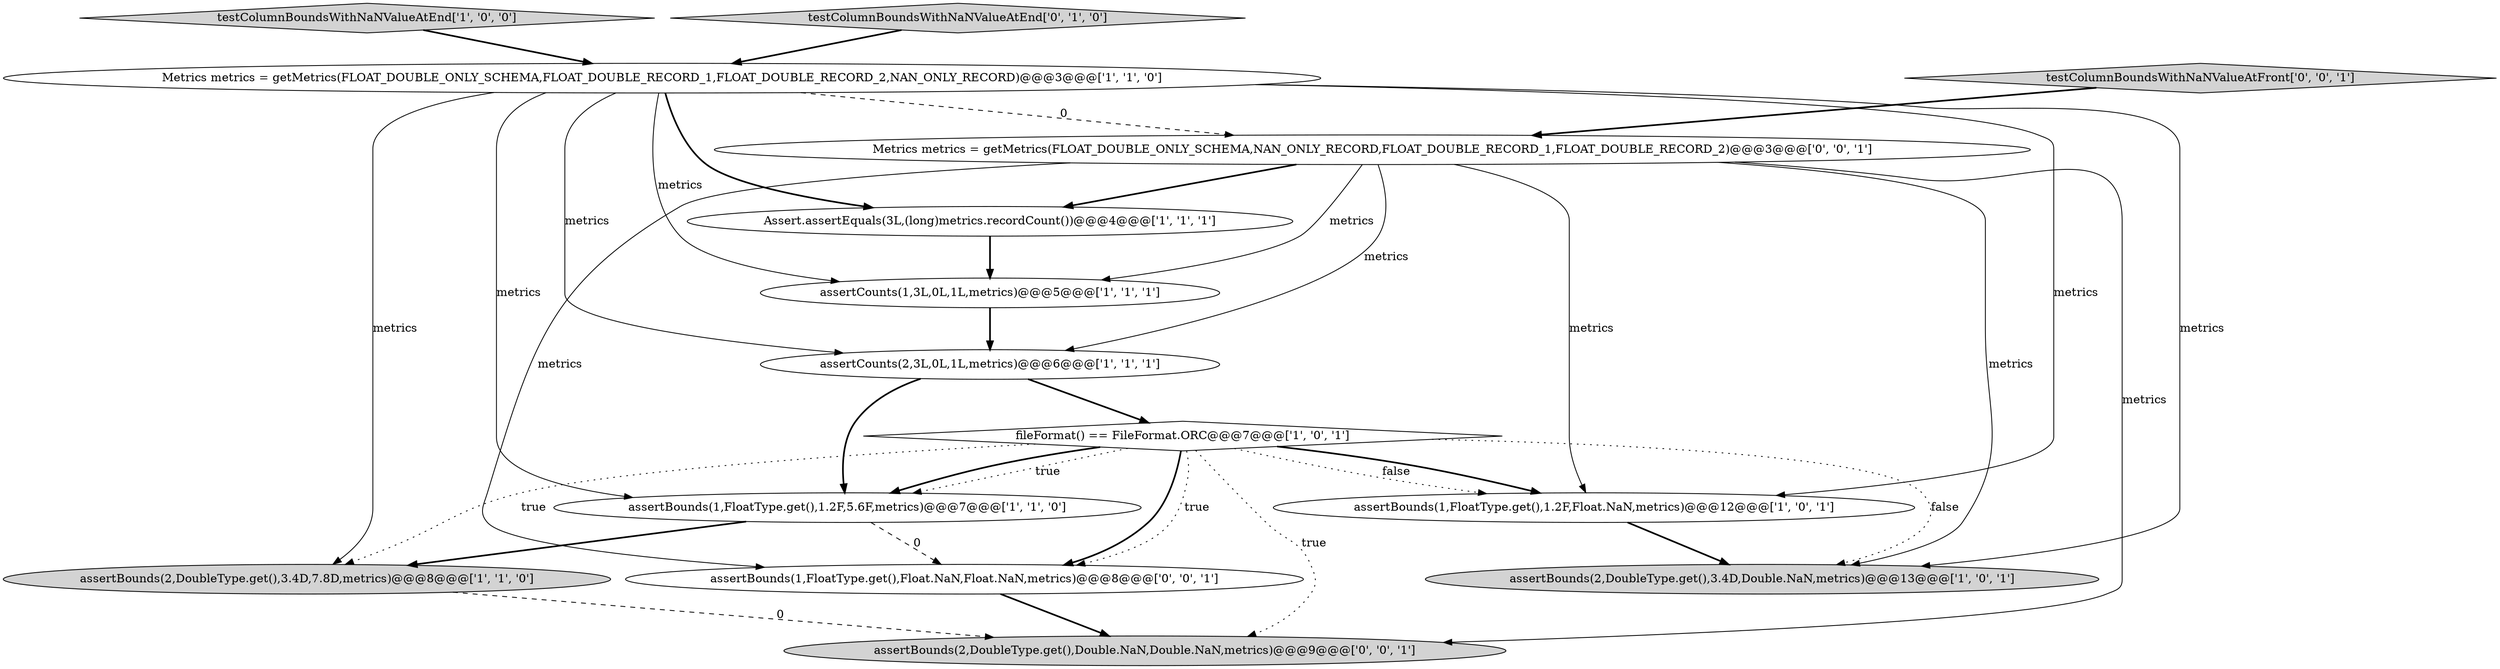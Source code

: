 digraph {
3 [style = filled, label = "assertBounds(1,FloatType.get(),1.2F,Float.NaN,metrics)@@@12@@@['1', '0', '1']", fillcolor = white, shape = ellipse image = "AAA0AAABBB1BBB"];
9 [style = filled, label = "assertCounts(1,3L,0L,1L,metrics)@@@5@@@['1', '1', '1']", fillcolor = white, shape = ellipse image = "AAA0AAABBB1BBB"];
14 [style = filled, label = "testColumnBoundsWithNaNValueAtFront['0', '0', '1']", fillcolor = lightgray, shape = diamond image = "AAA0AAABBB3BBB"];
5 [style = filled, label = "testColumnBoundsWithNaNValueAtEnd['1', '0', '0']", fillcolor = lightgray, shape = diamond image = "AAA0AAABBB1BBB"];
10 [style = filled, label = "testColumnBoundsWithNaNValueAtEnd['0', '1', '0']", fillcolor = lightgray, shape = diamond image = "AAA0AAABBB2BBB"];
13 [style = filled, label = "Metrics metrics = getMetrics(FLOAT_DOUBLE_ONLY_SCHEMA,NAN_ONLY_RECORD,FLOAT_DOUBLE_RECORD_1,FLOAT_DOUBLE_RECORD_2)@@@3@@@['0', '0', '1']", fillcolor = white, shape = ellipse image = "AAA0AAABBB3BBB"];
7 [style = filled, label = "fileFormat() == FileFormat.ORC@@@7@@@['1', '0', '1']", fillcolor = white, shape = diamond image = "AAA0AAABBB1BBB"];
4 [style = filled, label = "assertCounts(2,3L,0L,1L,metrics)@@@6@@@['1', '1', '1']", fillcolor = white, shape = ellipse image = "AAA0AAABBB1BBB"];
6 [style = filled, label = "Assert.assertEquals(3L,(long)metrics.recordCount())@@@4@@@['1', '1', '1']", fillcolor = white, shape = ellipse image = "AAA0AAABBB1BBB"];
11 [style = filled, label = "assertBounds(1,FloatType.get(),Float.NaN,Float.NaN,metrics)@@@8@@@['0', '0', '1']", fillcolor = white, shape = ellipse image = "AAA0AAABBB3BBB"];
1 [style = filled, label = "assertBounds(1,FloatType.get(),1.2F,5.6F,metrics)@@@7@@@['1', '1', '0']", fillcolor = white, shape = ellipse image = "AAA0AAABBB1BBB"];
8 [style = filled, label = "assertBounds(2,DoubleType.get(),3.4D,Double.NaN,metrics)@@@13@@@['1', '0', '1']", fillcolor = lightgray, shape = ellipse image = "AAA0AAABBB1BBB"];
2 [style = filled, label = "assertBounds(2,DoubleType.get(),3.4D,7.8D,metrics)@@@8@@@['1', '1', '0']", fillcolor = lightgray, shape = ellipse image = "AAA0AAABBB1BBB"];
0 [style = filled, label = "Metrics metrics = getMetrics(FLOAT_DOUBLE_ONLY_SCHEMA,FLOAT_DOUBLE_RECORD_1,FLOAT_DOUBLE_RECORD_2,NAN_ONLY_RECORD)@@@3@@@['1', '1', '0']", fillcolor = white, shape = ellipse image = "AAA0AAABBB1BBB"];
12 [style = filled, label = "assertBounds(2,DoubleType.get(),Double.NaN,Double.NaN,metrics)@@@9@@@['0', '0', '1']", fillcolor = lightgray, shape = ellipse image = "AAA0AAABBB3BBB"];
0->6 [style = bold, label=""];
7->2 [style = dotted, label="true"];
0->2 [style = solid, label="metrics"];
4->7 [style = bold, label=""];
11->12 [style = bold, label=""];
13->3 [style = solid, label="metrics"];
1->11 [style = dashed, label="0"];
9->4 [style = bold, label=""];
13->8 [style = solid, label="metrics"];
7->12 [style = dotted, label="true"];
0->1 [style = solid, label="metrics"];
13->6 [style = bold, label=""];
14->13 [style = bold, label=""];
13->4 [style = solid, label="metrics"];
7->1 [style = dotted, label="true"];
7->11 [style = bold, label=""];
13->11 [style = solid, label="metrics"];
0->13 [style = dashed, label="0"];
4->1 [style = bold, label=""];
7->11 [style = dotted, label="true"];
0->4 [style = solid, label="metrics"];
6->9 [style = bold, label=""];
7->3 [style = bold, label=""];
5->0 [style = bold, label=""];
13->12 [style = solid, label="metrics"];
0->9 [style = solid, label="metrics"];
0->3 [style = solid, label="metrics"];
13->9 [style = solid, label="metrics"];
3->8 [style = bold, label=""];
7->3 [style = dotted, label="false"];
0->8 [style = solid, label="metrics"];
7->8 [style = dotted, label="false"];
7->1 [style = bold, label=""];
1->2 [style = bold, label=""];
10->0 [style = bold, label=""];
2->12 [style = dashed, label="0"];
}
